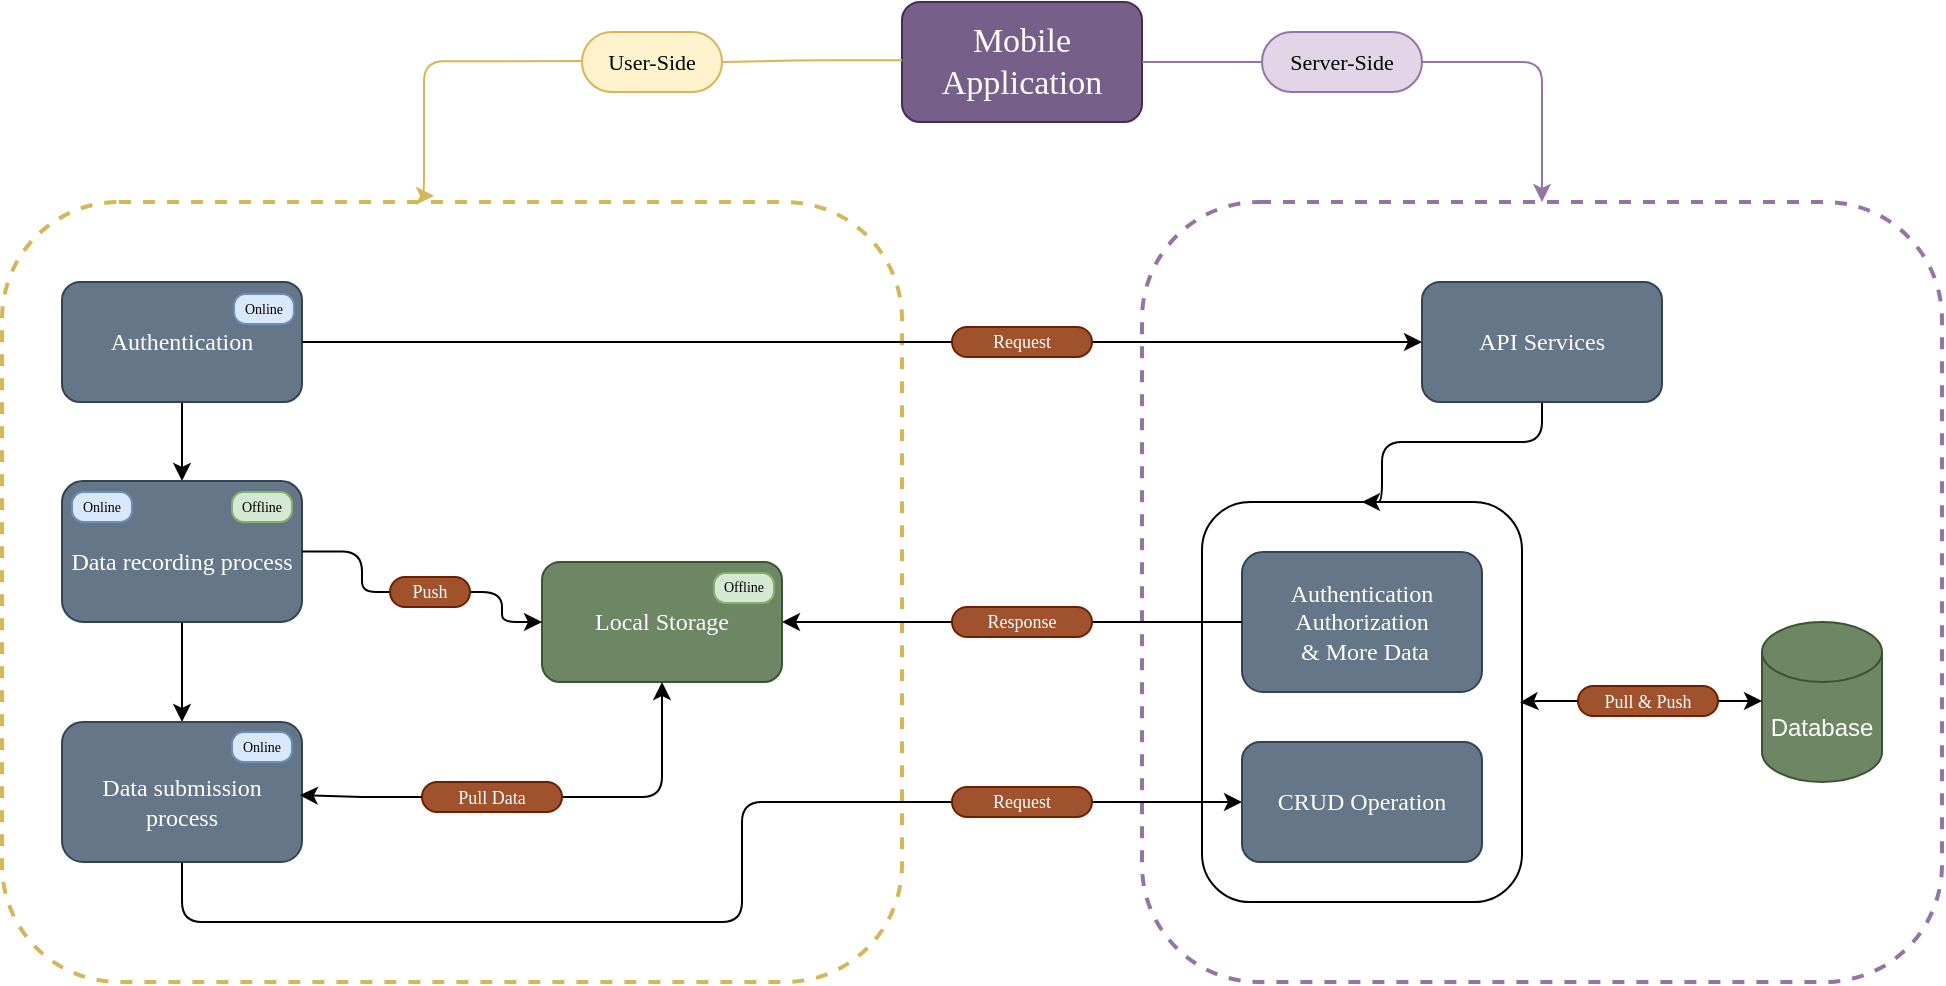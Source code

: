 <mxfile version="26.0.6">
  <diagram name="Page-1" id="-jsWknLSB2cgd7WFWsZX">
    <mxGraphModel dx="1997" dy="614" grid="1" gridSize="10" guides="1" tooltips="1" connect="1" arrows="1" fold="1" page="1" pageScale="1" pageWidth="850" pageHeight="1100" math="0" shadow="0">
      <root>
        <mxCell id="0" />
        <mxCell id="1" parent="0" />
        <mxCell id="3TScN3PvkGAsa4OGOtqx-5" value="" style="whiteSpace=wrap;html=1;fontFamily=K2D;fillColor=none;rounded=1;fontSource=https%3A%2F%2Ffonts.googleapis.com%2Fcss%3Ffamily%3DK2D;strokeColor=#9673a6;dashed=1;strokeWidth=2;" vertex="1" parent="1">
          <mxGeometry x="440" y="160" width="400" height="390" as="geometry" />
        </mxCell>
        <mxCell id="3TScN3PvkGAsa4OGOtqx-57" value="" style="whiteSpace=wrap;html=1;fontFamily=K2D;fillColor=none;rounded=1;fontSource=https%3A%2F%2Ffonts.googleapis.com%2Fcss%3Ffamily%3DK2D;" vertex="1" parent="1">
          <mxGeometry x="470" y="310" width="160" height="200" as="geometry" />
        </mxCell>
        <mxCell id="3TScN3PvkGAsa4OGOtqx-4" value="" style="edgeStyle=orthogonalEdgeStyle;rounded=1;orthogonalLoop=1;jettySize=auto;html=1;curved=0;exitX=0.001;exitY=0.485;exitDx=0;exitDy=0;exitPerimeter=0;entryX=0.48;entryY=-0.008;entryDx=0;entryDy=0;entryPerimeter=0;fillColor=#fff2cc;strokeColor=#d6b656;" edge="1" parent="1" source="3TScN3PvkGAsa4OGOtqx-71" target="3TScN3PvkGAsa4OGOtqx-3">
          <mxGeometry relative="1" as="geometry">
            <mxPoint x="280" y="30" as="sourcePoint" />
            <mxPoint x="80" y="150" as="targetPoint" />
            <Array as="points">
              <mxPoint x="81" y="89" />
            </Array>
          </mxGeometry>
        </mxCell>
        <mxCell id="3TScN3PvkGAsa4OGOtqx-6" value="" style="edgeStyle=orthogonalEdgeStyle;rounded=1;orthogonalLoop=1;jettySize=auto;html=1;curved=0;fillColor=#e1d5e7;strokeColor=#9673a6;" edge="1" parent="1" source="3TScN3PvkGAsa4OGOtqx-76" target="3TScN3PvkGAsa4OGOtqx-5">
          <mxGeometry relative="1" as="geometry">
            <Array as="points">
              <mxPoint x="640" y="90" />
            </Array>
          </mxGeometry>
        </mxCell>
        <mxCell id="3TScN3PvkGAsa4OGOtqx-1" value="Mobile Application" style="rounded=1;whiteSpace=wrap;html=1;fillColor=#76608a;fontFamily=K2D;fontSource=https%3A%2F%2Ffonts.googleapis.com%2Fcss%3Ffamily%3DK2D;fontColor=#ffffff;strokeColor=#432D57;fontSize=17;" vertex="1" parent="1">
          <mxGeometry x="320" y="60" width="120" height="60" as="geometry" />
        </mxCell>
        <mxCell id="3TScN3PvkGAsa4OGOtqx-3" value="" style="whiteSpace=wrap;html=1;fontFamily=K2D;fillColor=none;rounded=1;fontSource=https%3A%2F%2Ffonts.googleapis.com%2Fcss%3Ffamily%3DK2D;strokeColor=#d6b656;fillStyle=solid;dashed=1;strokeWidth=2;" vertex="1" parent="1">
          <mxGeometry x="-130" y="160" width="450" height="390" as="geometry" />
        </mxCell>
        <mxCell id="3TScN3PvkGAsa4OGOtqx-39" value="" style="edgeStyle=orthogonalEdgeStyle;rounded=0;orthogonalLoop=1;jettySize=auto;html=1;" edge="1" parent="1" source="3TScN3PvkGAsa4OGOtqx-15" target="3TScN3PvkGAsa4OGOtqx-38">
          <mxGeometry relative="1" as="geometry" />
        </mxCell>
        <mxCell id="3TScN3PvkGAsa4OGOtqx-40" style="edgeStyle=orthogonalEdgeStyle;rounded=0;orthogonalLoop=1;jettySize=auto;html=1;entryX=0;entryY=0.5;entryDx=0;entryDy=0;" edge="1" parent="1" source="3TScN3PvkGAsa4OGOtqx-80" target="3TScN3PvkGAsa4OGOtqx-14">
          <mxGeometry relative="1" as="geometry" />
        </mxCell>
        <mxCell id="3TScN3PvkGAsa4OGOtqx-15" value="&lt;meta charset=&quot;utf-8&quot;&gt;Authentication" style="rounded=1;whiteSpace=wrap;html=1;fontFamily=K2D;fontSource=https%3A%2F%2Ffonts.googleapis.com%2Fcss%3Ffamily%3DK2D;fillColor=#647687;fontColor=#ffffff;strokeColor=#314354;" vertex="1" parent="1">
          <mxGeometry x="-100" y="200" width="120" height="60" as="geometry" />
        </mxCell>
        <mxCell id="3TScN3PvkGAsa4OGOtqx-44" style="edgeStyle=orthogonalEdgeStyle;rounded=0;orthogonalLoop=1;jettySize=auto;html=1;" edge="1" parent="1" source="3TScN3PvkGAsa4OGOtqx-84" target="3TScN3PvkGAsa4OGOtqx-35">
          <mxGeometry relative="1" as="geometry" />
        </mxCell>
        <mxCell id="3TScN3PvkGAsa4OGOtqx-33" value="Authentication Authorization&lt;div&gt;&amp;nbsp;&amp;amp; More Data&lt;/div&gt;" style="rounded=1;whiteSpace=wrap;html=1;fontFamily=K2D;fontSource=https%3A%2F%2Ffonts.googleapis.com%2Fcss%3Ffamily%3DK2D;fillColor=#647687;fontColor=#ffffff;strokeColor=#314354;spacingTop=0;spacing=4;" vertex="1" parent="1">
          <mxGeometry x="490" y="335" width="120" height="70" as="geometry" />
        </mxCell>
        <mxCell id="3TScN3PvkGAsa4OGOtqx-35" value="Local Storage" style="rounded=1;whiteSpace=wrap;html=1;fontFamily=K2D;fontSource=https%3A%2F%2Ffonts.googleapis.com%2Fcss%3Ffamily%3DK2D;fillColor=#6d8764;fontColor=#ffffff;strokeColor=#3A5431;" vertex="1" parent="1">
          <mxGeometry x="140" y="340" width="120" height="60" as="geometry" />
        </mxCell>
        <mxCell id="3TScN3PvkGAsa4OGOtqx-48" style="edgeStyle=orthogonalEdgeStyle;rounded=1;orthogonalLoop=1;jettySize=auto;html=1;curved=0;exitX=0.5;exitY=1;exitDx=0;exitDy=0;" edge="1" parent="1" source="3TScN3PvkGAsa4OGOtqx-95" target="3TScN3PvkGAsa4OGOtqx-35">
          <mxGeometry relative="1" as="geometry">
            <Array as="points">
              <mxPoint x="84" y="355" />
              <mxPoint x="120" y="355" />
              <mxPoint x="120" y="370" />
            </Array>
          </mxGeometry>
        </mxCell>
        <mxCell id="3TScN3PvkGAsa4OGOtqx-50" value="" style="edgeStyle=orthogonalEdgeStyle;rounded=0;orthogonalLoop=1;jettySize=auto;html=1;" edge="1" parent="1" source="3TScN3PvkGAsa4OGOtqx-38" target="3TScN3PvkGAsa4OGOtqx-49">
          <mxGeometry relative="1" as="geometry" />
        </mxCell>
        <mxCell id="3TScN3PvkGAsa4OGOtqx-38" value="Data recording process" style="whiteSpace=wrap;html=1;fontFamily=K2D;fillColor=#647687;rounded=1;fontSource=https%3A%2F%2Ffonts.googleapis.com%2Fcss%3Ffamily%3DK2D;spacingBottom=0;spacingTop=10;fontColor=#ffffff;strokeColor=#314354;" vertex="1" parent="1">
          <mxGeometry x="-100" y="299.5" width="120" height="70.5" as="geometry" />
        </mxCell>
        <mxCell id="3TScN3PvkGAsa4OGOtqx-58" style="edgeStyle=orthogonalEdgeStyle;rounded=1;orthogonalLoop=1;jettySize=auto;html=1;entryX=0.5;entryY=0;entryDx=0;entryDy=0;curved=0;" edge="1" parent="1" source="3TScN3PvkGAsa4OGOtqx-14" target="3TScN3PvkGAsa4OGOtqx-57">
          <mxGeometry relative="1" as="geometry">
            <Array as="points">
              <mxPoint x="640" y="280" />
              <mxPoint x="560" y="280" />
            </Array>
          </mxGeometry>
        </mxCell>
        <mxCell id="3TScN3PvkGAsa4OGOtqx-14" value="API Services" style="rounded=1;whiteSpace=wrap;html=1;fontFamily=K2D;fontSource=https%3A%2F%2Ffonts.googleapis.com%2Fcss%3Ffamily%3DK2D;fillColor=#647687;fontColor=#ffffff;strokeColor=#314354;" vertex="1" parent="1">
          <mxGeometry x="580" y="200" width="120" height="60" as="geometry" />
        </mxCell>
        <mxCell id="3TScN3PvkGAsa4OGOtqx-51" style="edgeStyle=orthogonalEdgeStyle;rounded=1;orthogonalLoop=1;jettySize=auto;html=1;entryX=0.5;entryY=1;entryDx=0;entryDy=0;startArrow=none;startFill=0;curved=0;exitX=1;exitY=0.5;exitDx=0;exitDy=0;" edge="1" parent="1" source="3TScN3PvkGAsa4OGOtqx-91" target="3TScN3PvkGAsa4OGOtqx-35">
          <mxGeometry relative="1" as="geometry" />
        </mxCell>
        <mxCell id="3TScN3PvkGAsa4OGOtqx-55" style="edgeStyle=orthogonalEdgeStyle;rounded=1;orthogonalLoop=1;jettySize=auto;html=1;entryX=0;entryY=0.5;entryDx=0;entryDy=0;curved=0;exitX=0.5;exitY=1;exitDx=0;exitDy=0;" edge="1" parent="1" source="3TScN3PvkGAsa4OGOtqx-49" target="3TScN3PvkGAsa4OGOtqx-53">
          <mxGeometry relative="1" as="geometry">
            <Array as="points">
              <mxPoint x="-40" y="520" />
              <mxPoint x="240" y="520" />
              <mxPoint x="240" y="460" />
            </Array>
          </mxGeometry>
        </mxCell>
        <mxCell id="3TScN3PvkGAsa4OGOtqx-56" value="Request" style="edgeLabel;html=1;align=center;verticalAlign=middle;resizable=0;points=[];fontFamily=K2D;fontSource=https%3A%2F%2Ffonts.googleapis.com%2Fcss%3Ffamily%3DK2D;" vertex="1" connectable="0" parent="3TScN3PvkGAsa4OGOtqx-55">
          <mxGeometry x="0.627" y="1" relative="1" as="geometry">
            <mxPoint x="-1" y="-1" as="offset" />
          </mxGeometry>
        </mxCell>
        <mxCell id="3TScN3PvkGAsa4OGOtqx-49" value="Data submission process" style="whiteSpace=wrap;html=1;fontFamily=K2D;fillColor=#647687;rounded=1;fontSource=https%3A%2F%2Ffonts.googleapis.com%2Fcss%3Ffamily%3DK2D;spacingTop=10;fontColor=#ffffff;strokeColor=#314354;" vertex="1" parent="1">
          <mxGeometry x="-100" y="420" width="120" height="70" as="geometry" />
        </mxCell>
        <mxCell id="3TScN3PvkGAsa4OGOtqx-53" value="CRUD Operation" style="whiteSpace=wrap;html=1;fontFamily=K2D;fillColor=#647687;rounded=1;fontSource=https%3A%2F%2Ffonts.googleapis.com%2Fcss%3Ffamily%3DK2D;fontColor=#ffffff;strokeColor=#314354;" vertex="1" parent="1">
          <mxGeometry x="490" y="430" width="120" height="60" as="geometry" />
        </mxCell>
        <mxCell id="3TScN3PvkGAsa4OGOtqx-60" value="Database" style="shape=cylinder3;whiteSpace=wrap;html=1;boundedLbl=1;backgroundOutline=1;size=15;fillColor=#6d8764;fontColor=#ffffff;strokeColor=#3A5431;" vertex="1" parent="1">
          <mxGeometry x="750" y="370" width="60" height="80" as="geometry" />
        </mxCell>
        <mxCell id="3TScN3PvkGAsa4OGOtqx-64" value="&lt;font&gt;Offline&lt;/font&gt;" style="rounded=1;whiteSpace=wrap;html=1;fontFamily=K2D;fontSource=https%3A%2F%2Ffonts.googleapis.com%2Fcss%3Ffamily%3DK2D;fillColor=#d5e8d4;arcSize=39;verticalAlign=middle;spacingBottom=0;fontSize=7;strokeColor=#82b366;" vertex="1" parent="1">
          <mxGeometry x="226" y="345.5" width="30" height="15" as="geometry" />
        </mxCell>
        <mxCell id="3TScN3PvkGAsa4OGOtqx-66" value="&lt;font&gt;Online&lt;/font&gt;" style="rounded=1;whiteSpace=wrap;html=1;fontFamily=K2D;fontSource=https%3A%2F%2Ffonts.googleapis.com%2Fcss%3Ffamily%3DK2D;fillColor=#dae8fc;arcSize=39;verticalAlign=middle;spacingBottom=0;fontSize=7;strokeColor=#6c8ebf;" vertex="1" parent="1">
          <mxGeometry x="-14" y="206" width="30" height="15" as="geometry" />
        </mxCell>
        <mxCell id="3TScN3PvkGAsa4OGOtqx-68" value="&lt;font&gt;Online&lt;/font&gt;" style="rounded=1;whiteSpace=wrap;html=1;fontFamily=K2D;fontSource=https%3A%2F%2Ffonts.googleapis.com%2Fcss%3Ffamily%3DK2D;fillColor=#dae8fc;arcSize=39;verticalAlign=middle;spacingBottom=0;fontSize=7;strokeColor=#6c8ebf;" vertex="1" parent="1">
          <mxGeometry x="-15" y="425" width="30" height="15" as="geometry" />
        </mxCell>
        <mxCell id="3TScN3PvkGAsa4OGOtqx-69" value="&lt;font&gt;Online&lt;/font&gt;" style="rounded=1;whiteSpace=wrap;html=1;fontFamily=K2D;fontSource=https%3A%2F%2Ffonts.googleapis.com%2Fcss%3Ffamily%3DK2D;fillColor=#dae8fc;arcSize=39;verticalAlign=middle;spacingBottom=0;fontSize=7;strokeColor=#6c8ebf;" vertex="1" parent="1">
          <mxGeometry x="-95" y="305" width="30" height="15" as="geometry" />
        </mxCell>
        <mxCell id="3TScN3PvkGAsa4OGOtqx-70" value="&lt;font&gt;Offline&lt;/font&gt;" style="rounded=1;whiteSpace=wrap;html=1;fontFamily=K2D;fontSource=https%3A%2F%2Ffonts.googleapis.com%2Fcss%3Ffamily%3DK2D;fillColor=#d5e8d4;arcSize=39;verticalAlign=middle;spacingBottom=0;fontSize=7;strokeColor=#82b366;" vertex="1" parent="1">
          <mxGeometry x="-15" y="305" width="30" height="15" as="geometry" />
        </mxCell>
        <mxCell id="3TScN3PvkGAsa4OGOtqx-73" value="" style="edgeStyle=orthogonalEdgeStyle;rounded=1;orthogonalLoop=1;jettySize=auto;html=1;curved=0;exitX=0.001;exitY=0.485;exitDx=0;exitDy=0;exitPerimeter=0;entryX=1;entryY=0.5;entryDx=0;entryDy=0;endArrow=none;endFill=0;fillColor=#fff2cc;strokeColor=#d6b656;" edge="1" parent="1" source="3TScN3PvkGAsa4OGOtqx-1" target="3TScN3PvkGAsa4OGOtqx-71">
          <mxGeometry relative="1" as="geometry">
            <mxPoint x="320" y="89" as="sourcePoint" />
            <mxPoint x="81" y="157" as="targetPoint" />
            <Array as="points" />
          </mxGeometry>
        </mxCell>
        <mxCell id="3TScN3PvkGAsa4OGOtqx-71" value="&lt;span style=&quot;color: rgb(0, 0, 0); font-family: K2D; font-size: 11px; font-style: normal; font-variant-ligatures: normal; font-variant-caps: normal; font-weight: 400; letter-spacing: normal; orphans: 2; text-align: center; text-indent: 0px; text-transform: none; widows: 2; word-spacing: 0px; -webkit-text-stroke-width: 0px; white-space: nowrap; text-decoration-thickness: initial; text-decoration-style: initial; text-decoration-color: initial; float: none; display: inline !important;&quot;&gt;User-Side&lt;/span&gt;" style="rounded=1;whiteSpace=wrap;html=1;fillColor=#fff2cc;arcSize=50;strokeColor=#d6b656;" vertex="1" parent="1">
          <mxGeometry x="160" y="75" width="70" height="30" as="geometry" />
        </mxCell>
        <mxCell id="3TScN3PvkGAsa4OGOtqx-77" value="" style="edgeStyle=orthogonalEdgeStyle;rounded=1;orthogonalLoop=1;jettySize=auto;html=1;curved=0;endArrow=none;endFill=0;fillColor=#e1d5e7;strokeColor=#9673a6;" edge="1" parent="1" source="3TScN3PvkGAsa4OGOtqx-1" target="3TScN3PvkGAsa4OGOtqx-76">
          <mxGeometry relative="1" as="geometry">
            <mxPoint x="440" y="90" as="sourcePoint" />
            <mxPoint x="640" y="160" as="targetPoint" />
            <Array as="points" />
          </mxGeometry>
        </mxCell>
        <mxCell id="3TScN3PvkGAsa4OGOtqx-76" value="&lt;span style=&quot;font-family: K2D; font-size: 11px; text-wrap-mode: nowrap;&quot;&gt;Server-Side&lt;/span&gt;" style="rounded=1;whiteSpace=wrap;html=1;fillColor=#e1d5e7;arcSize=50;strokeColor=#9673a6;" vertex="1" parent="1">
          <mxGeometry x="500" y="75" width="80" height="30" as="geometry" />
        </mxCell>
        <mxCell id="3TScN3PvkGAsa4OGOtqx-81" value="" style="edgeStyle=orthogonalEdgeStyle;rounded=0;orthogonalLoop=1;jettySize=auto;html=1;entryX=0;entryY=0.5;entryDx=0;entryDy=0;endArrow=none;endFill=0;" edge="1" parent="1" source="3TScN3PvkGAsa4OGOtqx-15" target="3TScN3PvkGAsa4OGOtqx-80">
          <mxGeometry relative="1" as="geometry">
            <mxPoint x="20" y="230" as="sourcePoint" />
            <mxPoint x="580" y="230" as="targetPoint" />
          </mxGeometry>
        </mxCell>
        <mxCell id="3TScN3PvkGAsa4OGOtqx-80" value="&lt;span style=&quot;font-family: K2D; text-wrap-mode: nowrap;&quot;&gt;Request&lt;/span&gt;" style="rounded=1;whiteSpace=wrap;html=1;fillColor=#a0522d;arcSize=50;strokeColor=#6D1F00;fontColor=#ffffff;fontSize=9;spacingTop=0;" vertex="1" parent="1">
          <mxGeometry x="345" y="222.5" width="70" height="15" as="geometry" />
        </mxCell>
        <mxCell id="3TScN3PvkGAsa4OGOtqx-85" value="" style="edgeStyle=orthogonalEdgeStyle;rounded=0;orthogonalLoop=1;jettySize=auto;html=1;endArrow=none;endFill=0;" edge="1" parent="1" source="3TScN3PvkGAsa4OGOtqx-33" target="3TScN3PvkGAsa4OGOtqx-84">
          <mxGeometry relative="1" as="geometry">
            <mxPoint x="500" y="370" as="sourcePoint" />
            <mxPoint x="260" y="370" as="targetPoint" />
          </mxGeometry>
        </mxCell>
        <mxCell id="3TScN3PvkGAsa4OGOtqx-84" value="&lt;span style=&quot;font-family: K2D; text-wrap-mode: nowrap;&quot;&gt;&lt;font style=&quot;color: rgb(255, 255, 255);&quot;&gt;Response&lt;/font&gt;&lt;/span&gt;" style="rounded=1;whiteSpace=wrap;html=1;fillColor=#a0522d;arcSize=50;strokeColor=#6D1F00;fontColor=#ffffff;align=center;verticalAlign=middle;fontFamily=Helvetica;fontSize=9;spacingTop=0;" vertex="1" parent="1">
          <mxGeometry x="345" y="362.5" width="70" height="15" as="geometry" />
        </mxCell>
        <mxCell id="3TScN3PvkGAsa4OGOtqx-87" value="&lt;span style=&quot;font-family: K2D; text-wrap-mode: nowrap;&quot;&gt;Request&lt;/span&gt;" style="rounded=1;whiteSpace=wrap;html=1;fillColor=#a0522d;arcSize=50;strokeColor=#6D1F00;fontColor=#ffffff;align=center;verticalAlign=middle;fontFamily=Helvetica;fontSize=9;spacingTop=0;" vertex="1" parent="1">
          <mxGeometry x="345" y="452.5" width="70" height="15" as="geometry" />
        </mxCell>
        <mxCell id="3TScN3PvkGAsa4OGOtqx-91" value="&lt;span style=&quot;font-family: K2D; text-wrap-mode: nowrap;&quot;&gt;&lt;font style=&quot;color: rgb(255, 255, 255);&quot;&gt;Pull Data&lt;/font&gt;&lt;/span&gt;" style="rounded=1;whiteSpace=wrap;html=1;fillColor=#a0522d;arcSize=50;strokeColor=#6D1F00;fontColor=#ffffff;align=center;verticalAlign=middle;fontFamily=Helvetica;fontSize=9;spacingTop=0;" vertex="1" parent="1">
          <mxGeometry x="80" y="450" width="70" height="15" as="geometry" />
        </mxCell>
        <mxCell id="3TScN3PvkGAsa4OGOtqx-94" style="edgeStyle=orthogonalEdgeStyle;rounded=0;orthogonalLoop=1;jettySize=auto;html=1;entryX=0.991;entryY=0.523;entryDx=0;entryDy=0;entryPerimeter=0;" edge="1" parent="1" source="3TScN3PvkGAsa4OGOtqx-91" target="3TScN3PvkGAsa4OGOtqx-49">
          <mxGeometry relative="1" as="geometry" />
        </mxCell>
        <mxCell id="3TScN3PvkGAsa4OGOtqx-96" value="" style="edgeStyle=orthogonalEdgeStyle;rounded=1;orthogonalLoop=1;jettySize=auto;html=1;curved=0;entryX=0;entryY=0.5;entryDx=0;entryDy=0;endArrow=none;endFill=0;" edge="1" parent="1" source="3TScN3PvkGAsa4OGOtqx-38" target="3TScN3PvkGAsa4OGOtqx-95">
          <mxGeometry relative="1" as="geometry">
            <mxPoint x="20" y="335" as="sourcePoint" />
            <mxPoint x="140" y="370" as="targetPoint" />
            <Array as="points">
              <mxPoint x="50" y="335" />
              <mxPoint x="50" y="355" />
            </Array>
          </mxGeometry>
        </mxCell>
        <mxCell id="3TScN3PvkGAsa4OGOtqx-95" value="&lt;span style=&quot;font-family: K2D; text-wrap-mode: nowrap;&quot;&gt;&lt;font style=&quot;color: rgb(255, 255, 255);&quot;&gt;Push&lt;/font&gt;&lt;/span&gt;" style="rounded=1;whiteSpace=wrap;html=1;fillColor=#a0522d;arcSize=50;strokeColor=#6D1F00;fontColor=#ffffff;align=center;verticalAlign=middle;fontFamily=Helvetica;fontSize=9;spacingTop=0;" vertex="1" parent="1">
          <mxGeometry x="64" y="347.5" width="40" height="15" as="geometry" />
        </mxCell>
        <mxCell id="3TScN3PvkGAsa4OGOtqx-99" value="" style="edgeStyle=orthogonalEdgeStyle;rounded=0;orthogonalLoop=1;jettySize=auto;html=1;" edge="1" parent="1" source="3TScN3PvkGAsa4OGOtqx-97" target="3TScN3PvkGAsa4OGOtqx-60">
          <mxGeometry relative="1" as="geometry">
            <Array as="points">
              <mxPoint x="740" y="410" />
              <mxPoint x="740" y="410" />
            </Array>
          </mxGeometry>
        </mxCell>
        <mxCell id="3TScN3PvkGAsa4OGOtqx-97" value="&lt;font face=&quot;K2D&quot;&gt;&lt;span style=&quot;text-wrap-mode: nowrap;&quot;&gt;Pull &amp;amp; Push&lt;/span&gt;&lt;/font&gt;" style="rounded=1;whiteSpace=wrap;html=1;fillColor=#a0522d;arcSize=50;strokeColor=#6D1F00;fontColor=#ffffff;align=center;verticalAlign=middle;fontFamily=Helvetica;fontSize=9;spacing=0;spacingBottom=0;spacingTop=0;" vertex="1" parent="1">
          <mxGeometry x="658" y="402" width="70" height="15" as="geometry" />
        </mxCell>
        <mxCell id="3TScN3PvkGAsa4OGOtqx-101" style="edgeStyle=orthogonalEdgeStyle;rounded=0;orthogonalLoop=1;jettySize=auto;html=1;entryX=0.994;entryY=0.501;entryDx=0;entryDy=0;entryPerimeter=0;" edge="1" parent="1" source="3TScN3PvkGAsa4OGOtqx-97" target="3TScN3PvkGAsa4OGOtqx-57">
          <mxGeometry relative="1" as="geometry" />
        </mxCell>
      </root>
    </mxGraphModel>
  </diagram>
</mxfile>
